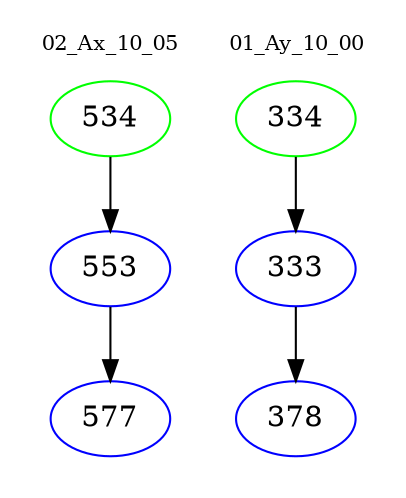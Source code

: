 digraph{
subgraph cluster_0 {
color = white
label = "02_Ax_10_05";
fontsize=10;
T0_534 [label="534", color="green"]
T0_534 -> T0_553 [color="black"]
T0_553 [label="553", color="blue"]
T0_553 -> T0_577 [color="black"]
T0_577 [label="577", color="blue"]
}
subgraph cluster_1 {
color = white
label = "01_Ay_10_00";
fontsize=10;
T1_334 [label="334", color="green"]
T1_334 -> T1_333 [color="black"]
T1_333 [label="333", color="blue"]
T1_333 -> T1_378 [color="black"]
T1_378 [label="378", color="blue"]
}
}
